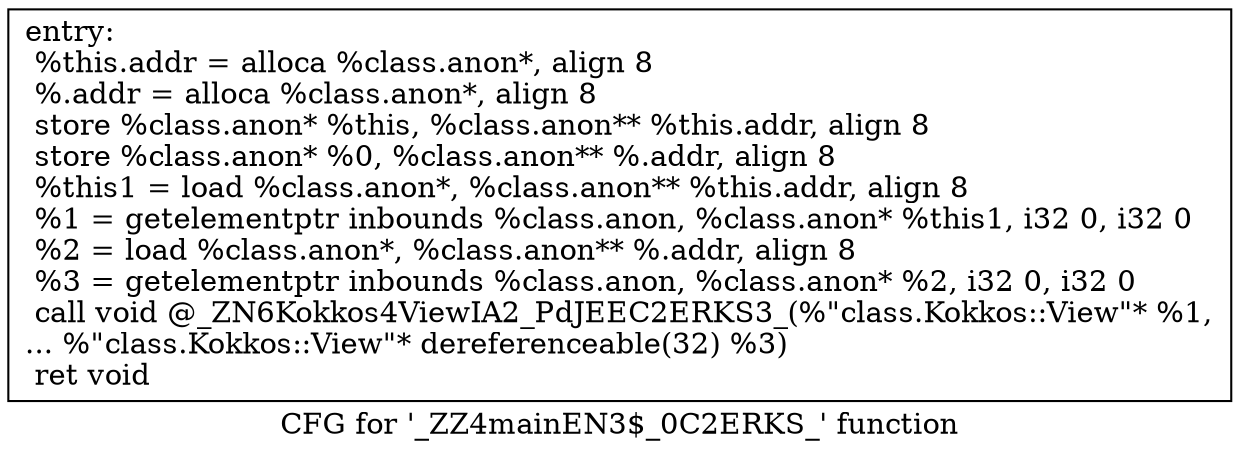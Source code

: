 digraph "CFG for '_ZZ4mainEN3$_0C2ERKS_' function" {
	label="CFG for '_ZZ4mainEN3$_0C2ERKS_' function";

	Node0x5e9b380 [shape=record,label="{entry:\l  %this.addr = alloca %class.anon*, align 8\l  %.addr = alloca %class.anon*, align 8\l  store %class.anon* %this, %class.anon** %this.addr, align 8\l  store %class.anon* %0, %class.anon** %.addr, align 8\l  %this1 = load %class.anon*, %class.anon** %this.addr, align 8\l  %1 = getelementptr inbounds %class.anon, %class.anon* %this1, i32 0, i32 0\l  %2 = load %class.anon*, %class.anon** %.addr, align 8\l  %3 = getelementptr inbounds %class.anon, %class.anon* %2, i32 0, i32 0\l  call void @_ZN6Kokkos4ViewIA2_PdJEEC2ERKS3_(%\"class.Kokkos::View\"* %1,\l... %\"class.Kokkos::View\"* dereferenceable(32) %3)\l  ret void\l}"];
}
